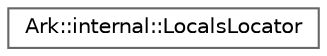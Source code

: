 digraph "Graphical Class Hierarchy"
{
 // INTERACTIVE_SVG=YES
 // LATEX_PDF_SIZE
  bgcolor="transparent";
  edge [fontname=Helvetica,fontsize=10,labelfontname=Helvetica,labelfontsize=10];
  node [fontname=Helvetica,fontsize=10,shape=box,height=0.2,width=0.4];
  rankdir="LR";
  Node0 [id="Node000000",label="Ark::internal::LocalsLocator",height=0.2,width=0.4,color="grey40", fillcolor="white", style="filled",URL="$de/d21/classArk_1_1internal_1_1LocalsLocator.html",tooltip=" "];
}

